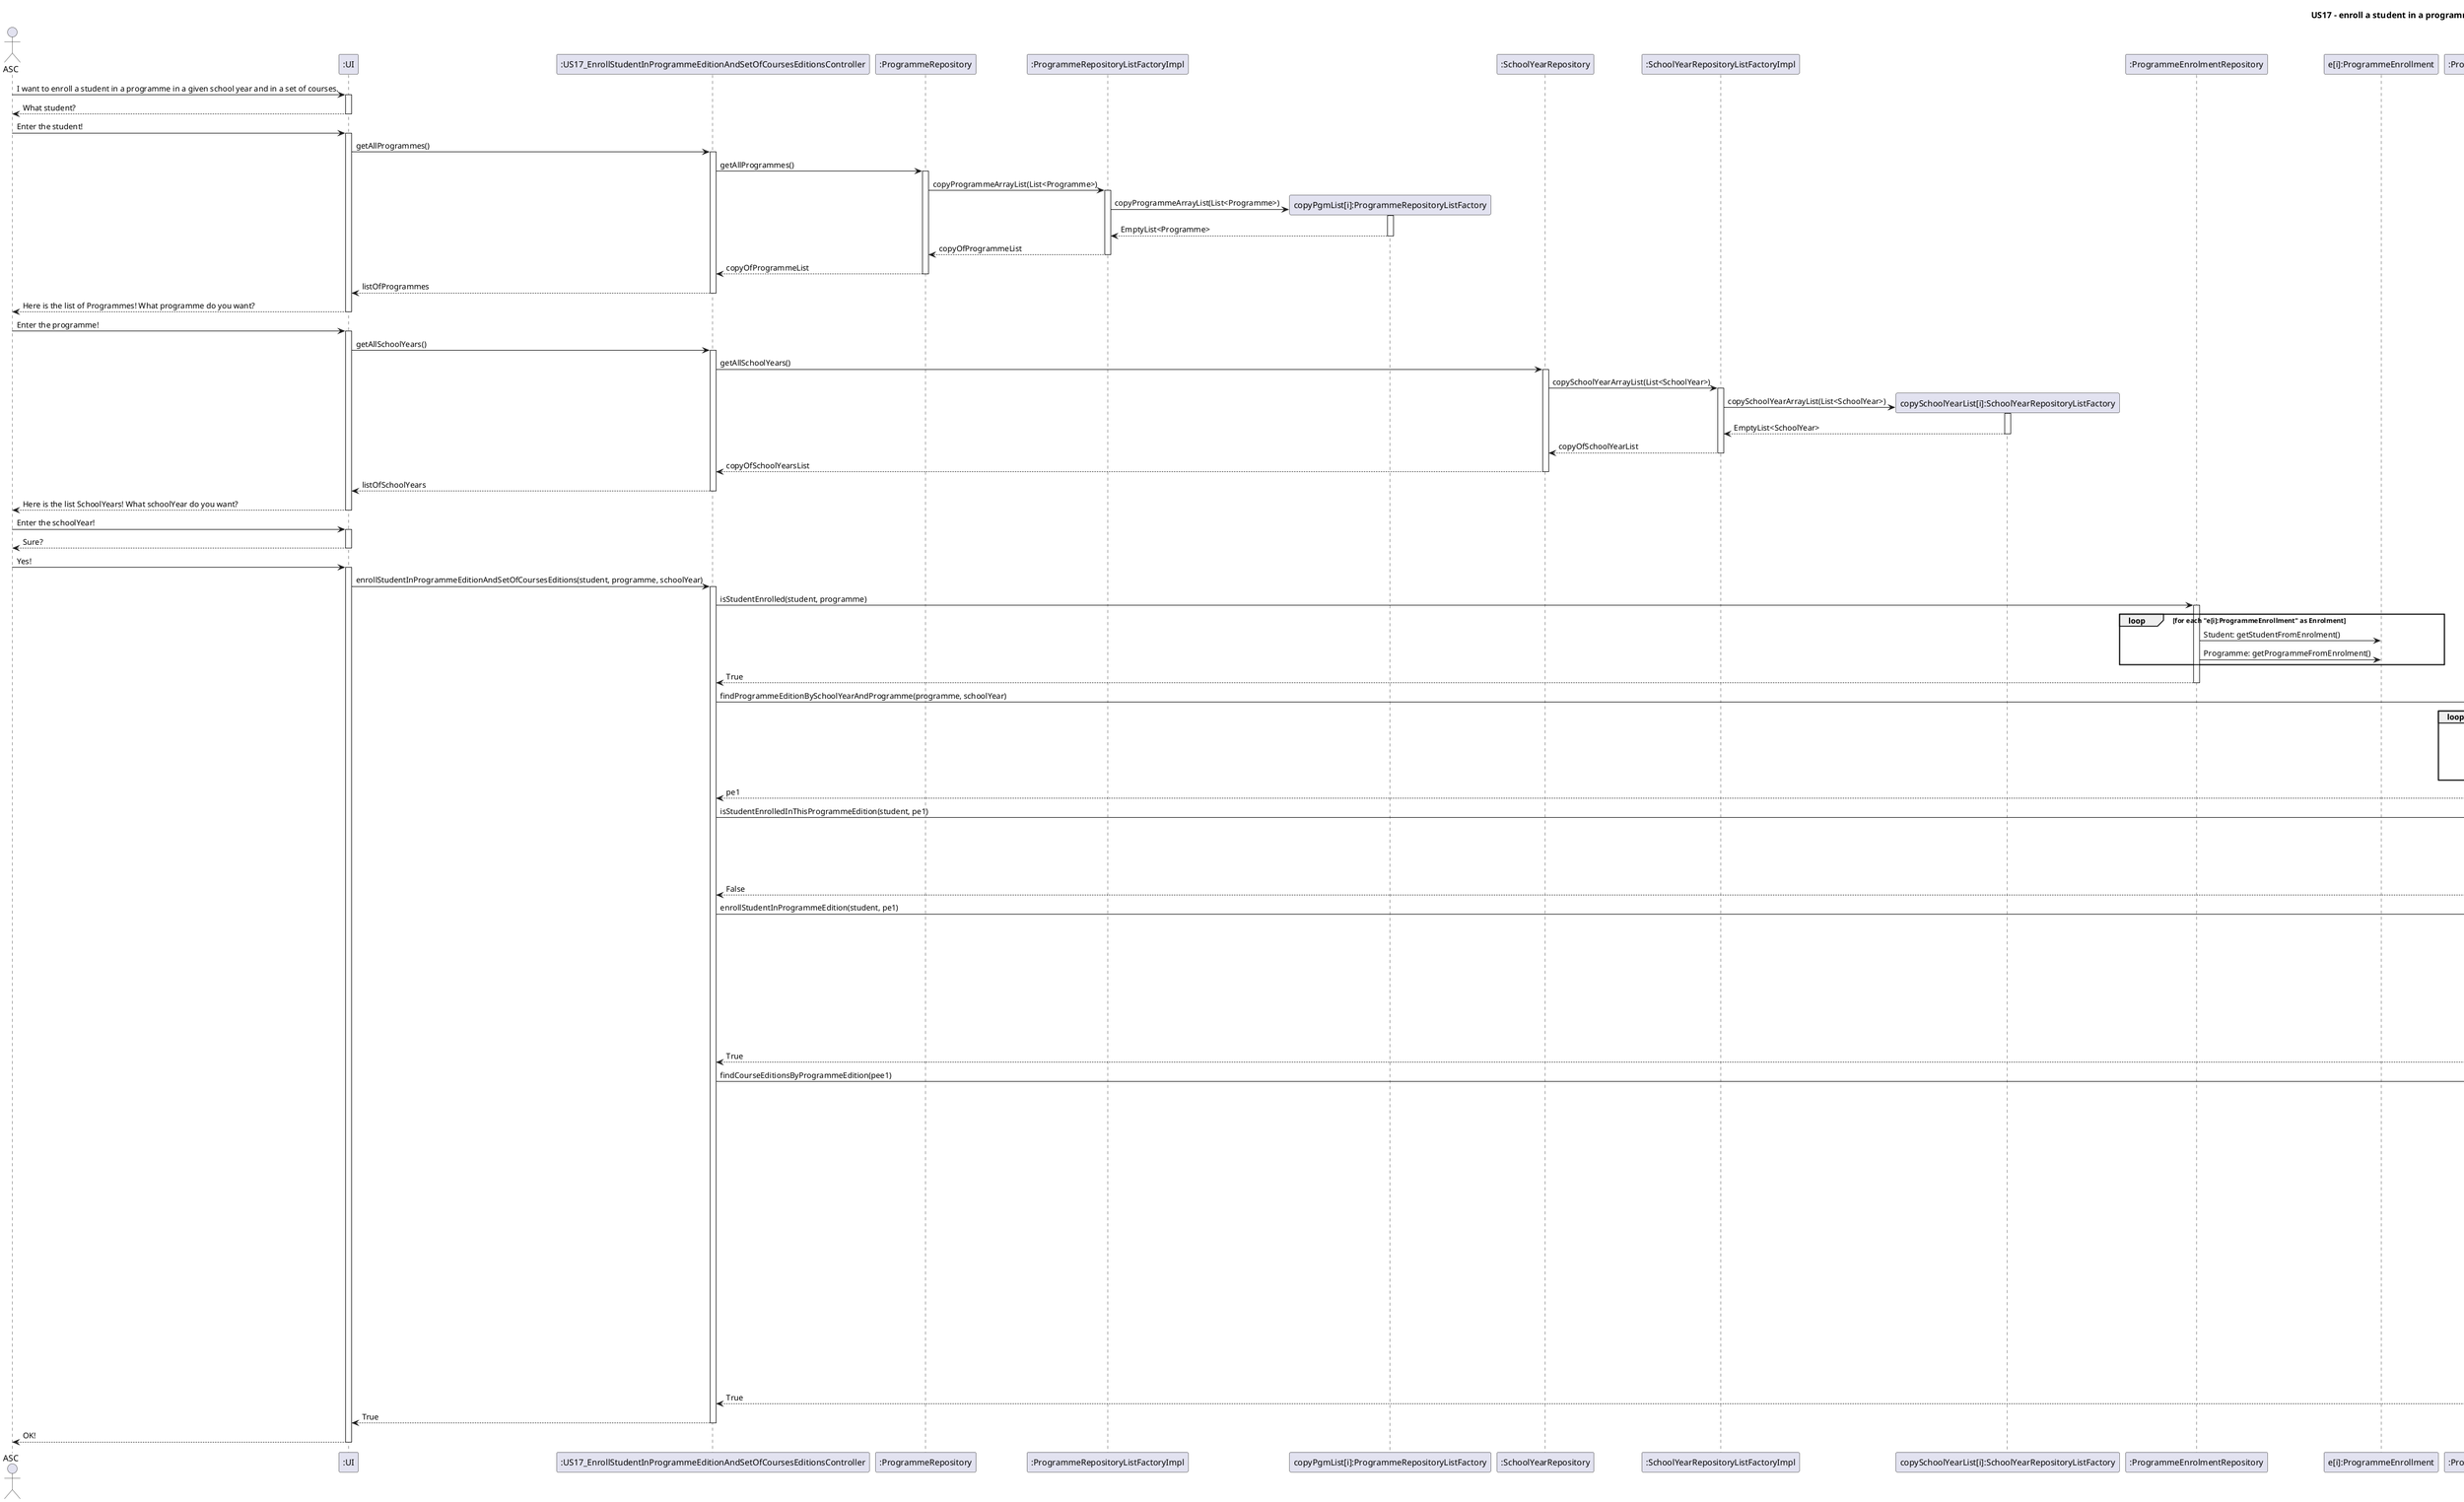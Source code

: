 @startuml
title US17 - enroll a student in a programme in a given school year and in a set of courses
actor ASC
participant ":UI" as UI
ASC -> UI : I want to enroll a student in a programme in a given school year and in a set of courses.
activate UI
UI --> ASC : What student?
deactivate UI
ASC -> UI : Enter the student!

'' Get Programmes

activate UI
participant ":US17_EnrollStudentInProgrammeEditionAndSetOfCoursesEditionsController" as Controller
UI -> Controller : getAllProgrammes()
activate Controller
participant ":ProgrammeRepository" as ProgrammeRepository
Controller -> ProgrammeRepository : getAllProgrammes()
activate ProgrammeRepository
participant ":ProgrammeRepositoryListFactoryImpl" as ProgrammeRepositoryListFactoryImpl
ProgrammeRepository -> ProgrammeRepositoryListFactoryImpl : copyProgrammeArrayList(List<Programme>)
activate ProgrammeRepositoryListFactoryImpl
create "copyPgmList[i]:ProgrammeRepositoryListFactory"
ProgrammeRepositoryListFactoryImpl -> "copyPgmList[i]:ProgrammeRepositoryListFactory": copyProgrammeArrayList(List<Programme>)
activate "copyPgmList[i]:ProgrammeRepositoryListFactory"
"copyPgmList[i]:ProgrammeRepositoryListFactory" --> ProgrammeRepositoryListFactoryImpl: EmptyList<Programme>
deactivate "copyPgmList[i]:ProgrammeRepositoryListFactory"
ProgrammeRepositoryListFactoryImpl --> ProgrammeRepository : copyOfProgrammeList
deactivate ProgrammeRepositoryListFactoryImpl
ProgrammeRepository --> Controller : copyOfProgrammeList
deactivate ProgrammeRepository
Controller --> UI : listOfProgrammes
deactivate Controller
UI --> ASC : Here is the list of Programmes! What programme do you want?
deactivate UI
ASC -> UI : Enter the programme!

'' Get SchoolYears

activate UI
participant ":SchoolYearRepository" as SchoolYearRepository
UI -> Controller : getAllSchoolYears()
activate Controller
participant ":SchoolYearRepository" as SchoolYearRepository
Controller -> SchoolYearRepository : getAllSchoolYears()
activate SchoolYearRepository
participant ":SchoolYearRepositoryListFactoryImpl" as SchoolYearRepositoryListFactoryImpl
SchoolYearRepository -> SchoolYearRepositoryListFactoryImpl : copySchoolYearArrayList(List<SchoolYear>)
activate SchoolYearRepositoryListFactoryImpl
create "copySchoolYearList[i]:SchoolYearRepositoryListFactory"
SchoolYearRepositoryListFactoryImpl -> "copySchoolYearList[i]:SchoolYearRepositoryListFactory": copySchoolYearArrayList(List<SchoolYear>)
activate "copySchoolYearList[i]:SchoolYearRepositoryListFactory"
"copySchoolYearList[i]:SchoolYearRepositoryListFactory" --> SchoolYearRepositoryListFactoryImpl: EmptyList<SchoolYear>
deactivate "copySchoolYearList[i]:SchoolYearRepositoryListFactory"
SchoolYearRepositoryListFactoryImpl --> SchoolYearRepository : copyOfSchoolYearList
deactivate SchoolYearRepositoryListFactoryImpl
SchoolYearRepository --> Controller : copyOfSchoolYearsList
deactivate SchoolYearRepository
Controller --> UI : listOfSchoolYears
deactivate Controller
UI --> ASC : Here is the list SchoolYears! What schoolYear do you want?
deactivate UI
ASC -> UI : Enter the schoolYear!
activate UI
UI --> ASC : Sure?
deactivate UI
ASC -> UI : Yes!

activate UI
UI -> Controller : enrollStudentInProgrammeEditionAndSetOfCoursesEditions(student, programme, schoolYear)
activate Controller
participant ":ProgrammeEnrolmentRepository" as ProgrammeEnrolmentRepository

'' Is Student Enrolled

Controller -> ProgrammeEnrolmentRepository : isStudentEnrolled(student, programme)
activate ProgrammeEnrolmentRepository
participant "e[i]:ProgrammeEnrollment" as Enrollment
loop for each "e[i]:ProgrammeEnrollment" as Enrolment
ProgrammeEnrolmentRepository -> Enrollment : Student: getStudentFromEnrolment()
ProgrammeEnrolmentRepository -> Enrollment : Programme: getProgrammeFromEnrolment()
end
deactivate Enrollment
ProgrammeEnrolmentRepository --> Controller : True

'' Find Programme Edition by SchoolYear and Programme

deactivate ProgrammeEnrolmentRepository
participant ":ProgrammeEditionRepository" as ProgrammeEditionRepository
Controller -> ProgrammeEditionRepository : findProgrammeEditionBySchoolYearAndProgramme(programme, schoolYear)
activate ProgrammeEditionRepository
participant ":ProgrammeEdition" as ProgrammeEdition
loop for each "pe[i]:ProgrammeEditionRepository" as ProgrammeEditionRepository
ProgrammeEditionRepository -> ProgrammeEdition : programmeEdition : findProgrammeInProgrammeEdition(programme)
ProgrammeEditionRepository -> ProgrammeEdition : programmeEdition : findSchoolYearInProgrammeEdition(schoolYear)
ProgrammeEdition --> ProgrammeEditionRepository : pe1
end
ProgrammeEditionRepository --> Controller :  pe1
deactivate ProgrammeEditionRepository

'' Is Student Enrolled in This Programme Edition

participant ":ProgrammeEditionEnrollmentRepository" as ProgrammeEditionEnrollmentRepository
Controller -> ProgrammeEditionEnrollmentRepository : isStudentEnrolledInThisProgrammeEdition(student, pe1)
activate ProgrammeEditionEnrollmentRepository
participant ":ProgrammeEditionEnrollment" as ProgrammeEditionEnrollment
loop for each "pee[i]:ProgrammeEditionEnrollmentRepository" as ProgrammeEditionEnrollmentRepository
participant ":Student" as Student
ProgrammeEditionEnrollmentRepository -> ProgrammeEditionEnrollment: ProgrammeEditionEnrollment: findProgrammeEditionInEnrollment()
ProgrammeEditionEnrollmentRepository -> Student: ProgrammeEditionEnrollment: getUniqueNumber()
participant ":ProgrammeEditionEnrollment" as ProgrammeEditionEnrollment
end
ProgrammeEditionEnrollmentRepository --> Controller : False
deactivate "ProgrammeEditionEnrollmentRepository"

'' Enroll Student in Programme Edition

Controller -> ProgrammeEditionEnrollmentRepository : enrollStudentInProgrammeEdition(student, pe1)
activate "ProgrammeEditionEnrollmentRepository"
participant ":IProgrammeEditionEnrollmentFactory" as IProgrammeEditionEnrollmentFactory
ProgrammeEditionEnrollmentRepository -> IProgrammeEditionEnrollmentFactory: newProgrammeEditionEnrollment(student, pe1)
activate IProgrammeEditionEnrollmentFactory
create "pee1:ProgrammeEditionEnrollment"
IProgrammeEditionEnrollmentFactory -> "pee1:ProgrammeEditionEnrollment" : newProgrammeEditionEnrollment(student, pe1)
activate "pee1:ProgrammeEditionEnrollment"
"pee1:ProgrammeEditionEnrollment" --> IProgrammeEditionEnrollmentFactory: pee1
deactivate "pee1:ProgrammeEditionEnrollment"
IProgrammeEditionEnrollmentFactory --> ProgrammeEditionEnrollmentRepository: pee1
deactivate IProgrammeEditionEnrollmentFactory
create "pe[i]:ProgrammeEditionArrayList"
ProgrammeEditionEnrollmentRepository -> "pe[i]:ProgrammeEditionArrayList":  add(pee1)
activate "pe[i]:ProgrammeEditionArrayList"
ProgrammeEditionEnrollmentRepository <-- "pe[i]:ProgrammeEditionArrayList":  True
deactivate "pe[i]:ProgrammeEditionArrayList"
ProgrammeEditionEnrollmentRepository --> Controller : True
deactivate ProgrammeEditionEnrollmentRepository

'' Find Course Edition by Programme Edition

participant ":CourseEditionRepository" as CourseEditionRepository
Controller -> CourseEditionRepository : findCourseEditionsByProgrammeEdition(pee1)
participant ":CourseEdition" as CourseEdition
activate CourseEditionRepository
participant ":CourseEditionListFactory" as CourseEditionListFactory
CourseEditionRepository -> CourseEditionListFactory: newArrayList()
activate CourseEditionListFactory
create "ce[i]:CourseEditionArrayList"
CourseEditionListFactory -> "ce[i]:CourseEditionArrayList": newArrayList ()
activate "ce[i]:CourseEditionArrayList"
"ce[i]:CourseEditionArrayList" --> CourseEditionListFactory: EmptyList<CourseEdition>
deactivate "ce[i]:CourseEditionArrayList"
CourseEditionListFactory --> CourseEditionRepository: EmptyList<CourseEdition>
deactivate CourseEditionListFactory
loop for each "ce[i]:CourseEditionRepository" as CourseEditionRepository
CourseEditionRepository -> CourseEdition :  whatProgrammeEditionBelongsThisCourseEdition()
activate CourseEdition
CourseEdition --> CourseEditionRepository : ce1
deactivate CourseEdition
participant ":CourseEditionArrayList" as CourseEditionArrayList
CourseEditionRepository -> "ce[i]:CourseEditionArrayList" :  add(ce1)
activate "ce[i]:CourseEditionArrayList"
"ce[i]:CourseEditionArrayList" --> CourseEditionRepository: True
deactivate "ce[i]:CourseEditionArrayList"
end
participant ":CourseEditionEnrollmentRepository" as CourseEditionEnrollmentRepository
CourseEditionRepository -> CourseEditionEnrollmentRepository : ListOfCourseEditions
deactivate CourseEditionRepository
participant ":CourseEditionEnrollment" as CourseEditionEnrollment
activate CourseEditionEnrollmentRepository
loop for each "cee[i]:CourseEditionEnrollmentRepository" as CourseEditionEnrollmentRepository
CourseEditionEnrollmentRepository -> CourseEditionEnrollment : findByStudentAndEdition(student, cee[i])
CourseEditionEnrollmentRepository -> CourseEditionEnrollment : isPresent()
create CourseEditionEnrollmentHashSet
CourseEditionEnrollmentRepository -> CourseEditionEnrollmentHashSet : enrollStudentInACourseEdition(student, cee1)
activate CourseEditionEnrollmentHashSet
CourseEditionEnrollmentHashSet --> CourseEditionEnrollmentRepository : True
deactivate CourseEditionEnrollmentHashSet
end
CourseEditionEnrollmentRepository --> Controller : True
deactivate CourseEditionEnrollmentRepository
Controller --> UI : True
deactivate Controller
UI --> ASC: OK!
deactivate UI

@enduml